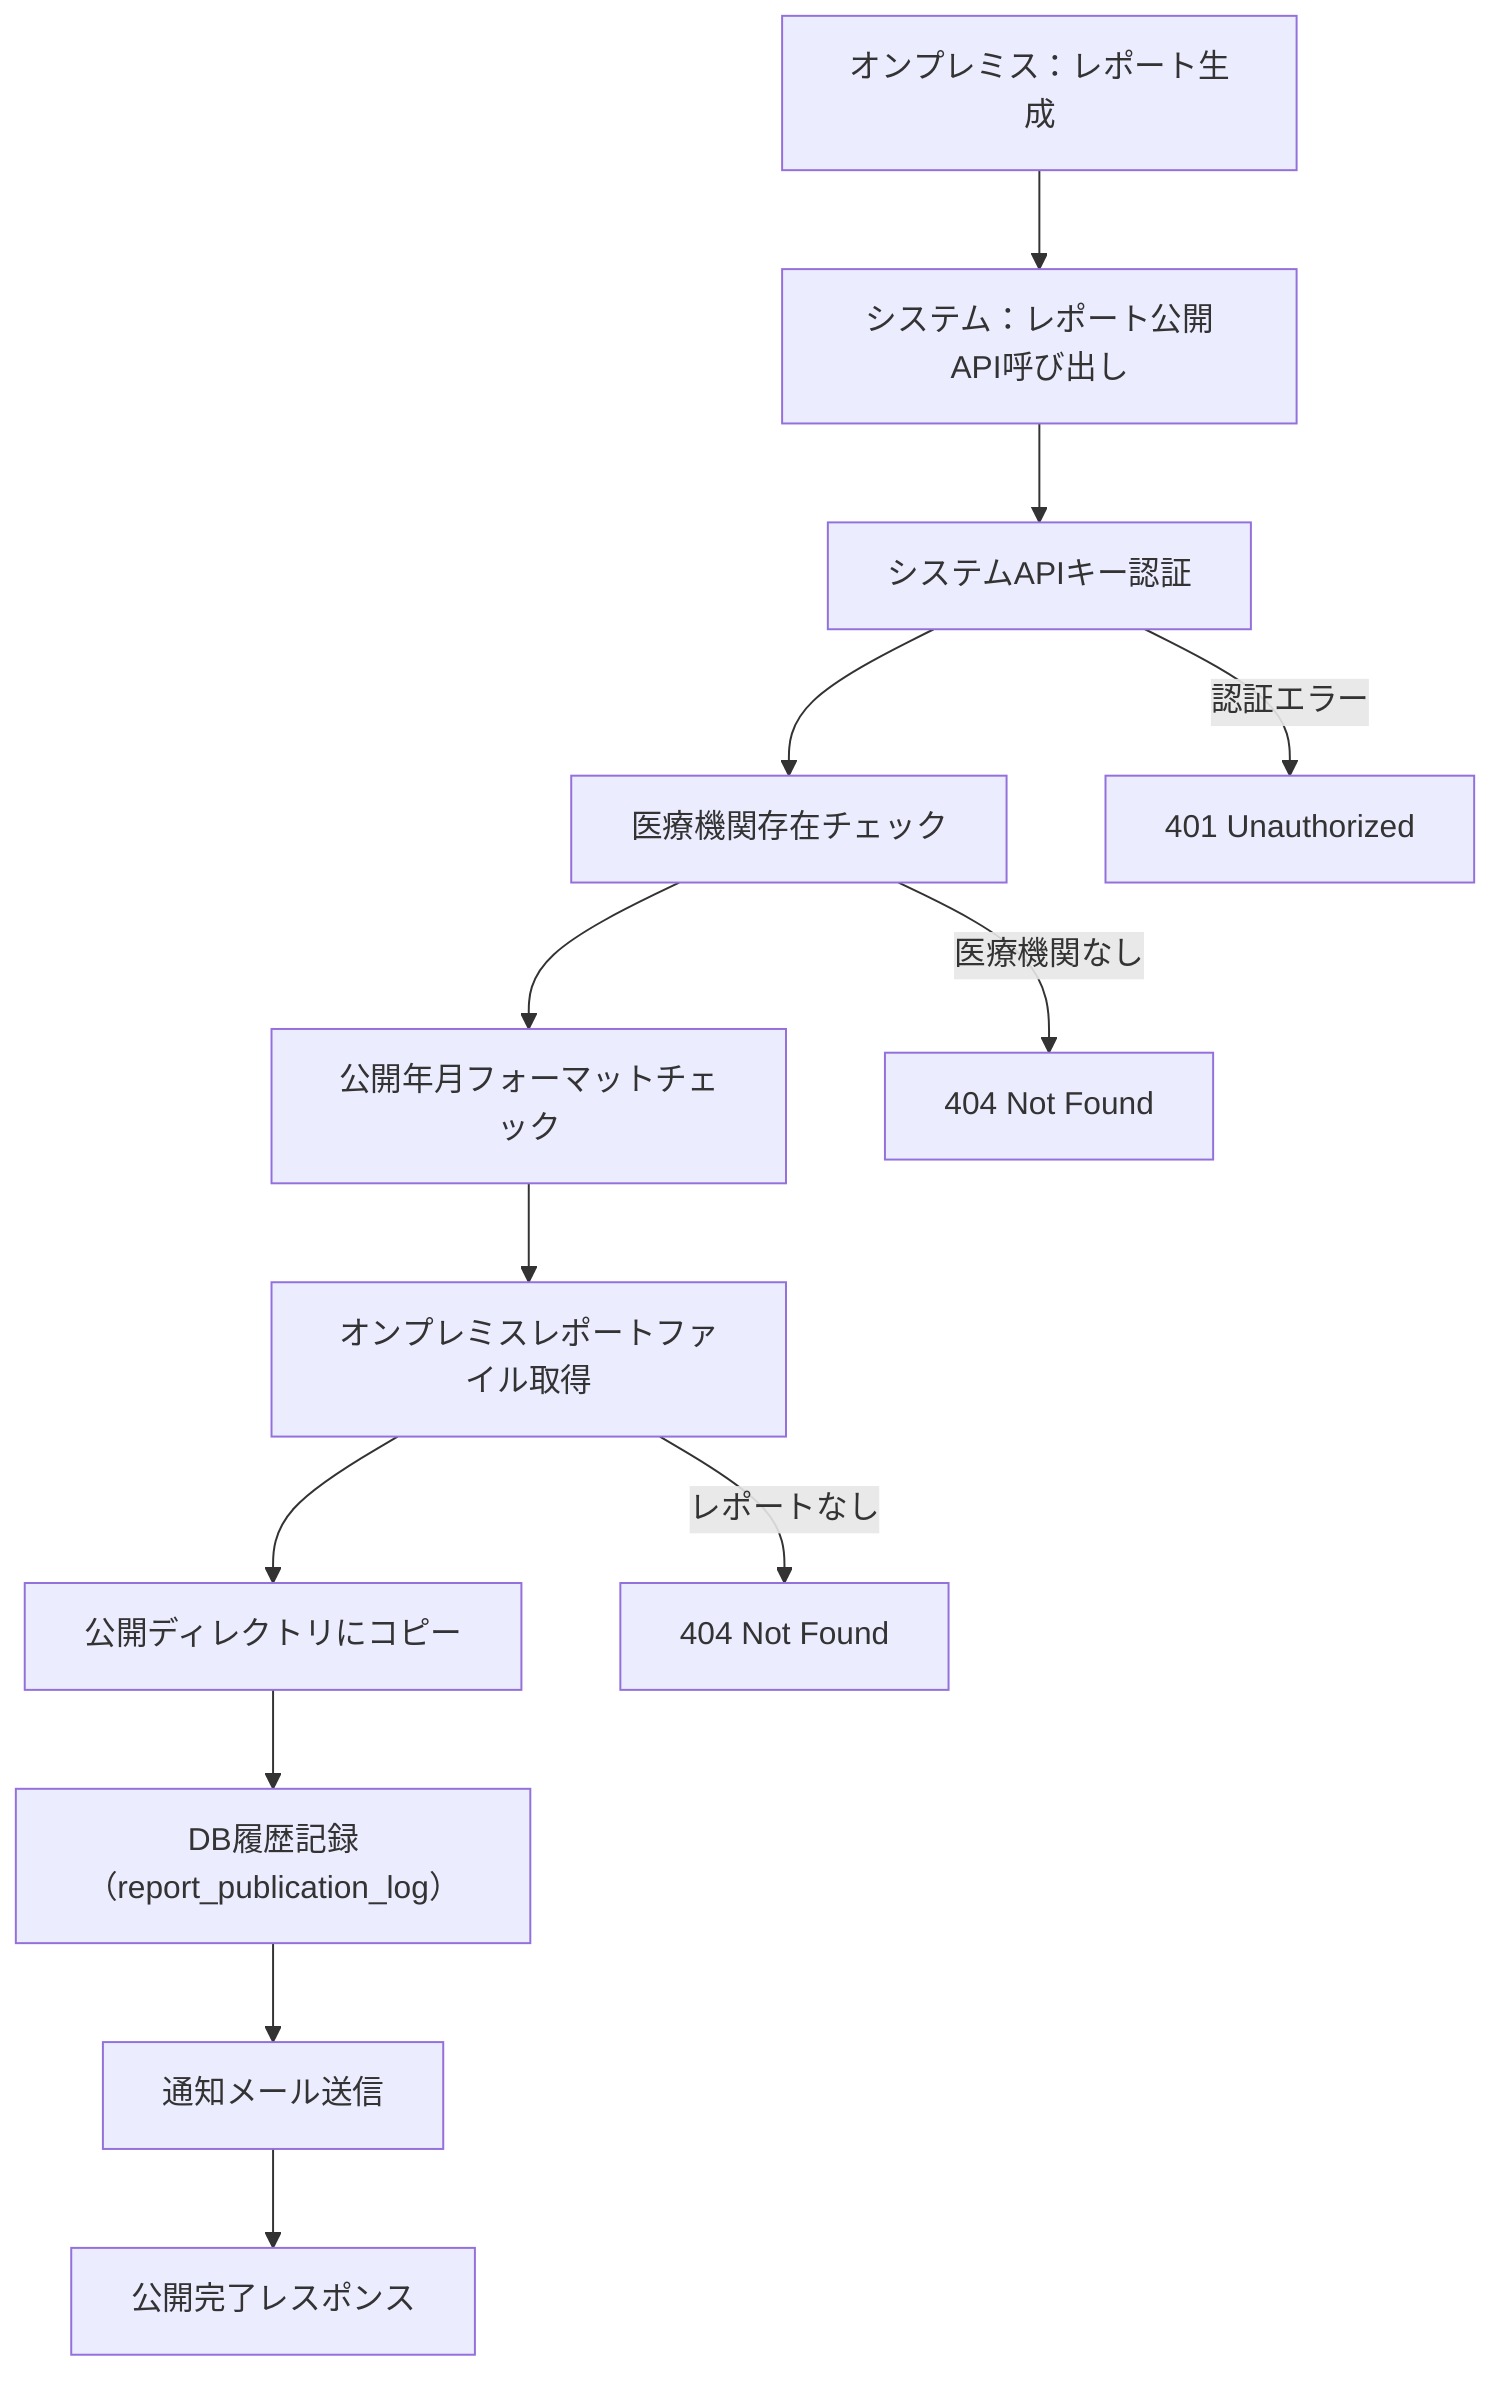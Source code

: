 graph TD
    A[オンプレミス：レポート生成] --> B[システム：レポート公開API呼び出し]
    B --> C[システムAPIキー認証]
    C --> D[医療機関存在チェック]
    D --> E[公開年月フォーマットチェック]
    E --> F[オンプレミスレポートファイル取得]
    F --> G[公開ディレクトリにコピー]
    G --> H[DB履歴記録（report_publication_log）]
    H --> I[通知メール送信]
    I --> J[公開完了レスポンス]
    
    C -->|認証エラー| K[401 Unauthorized]
    D -->|医療機関なし| L[404 Not Found]
    F -->|レポートなし| M[404 Not Found]